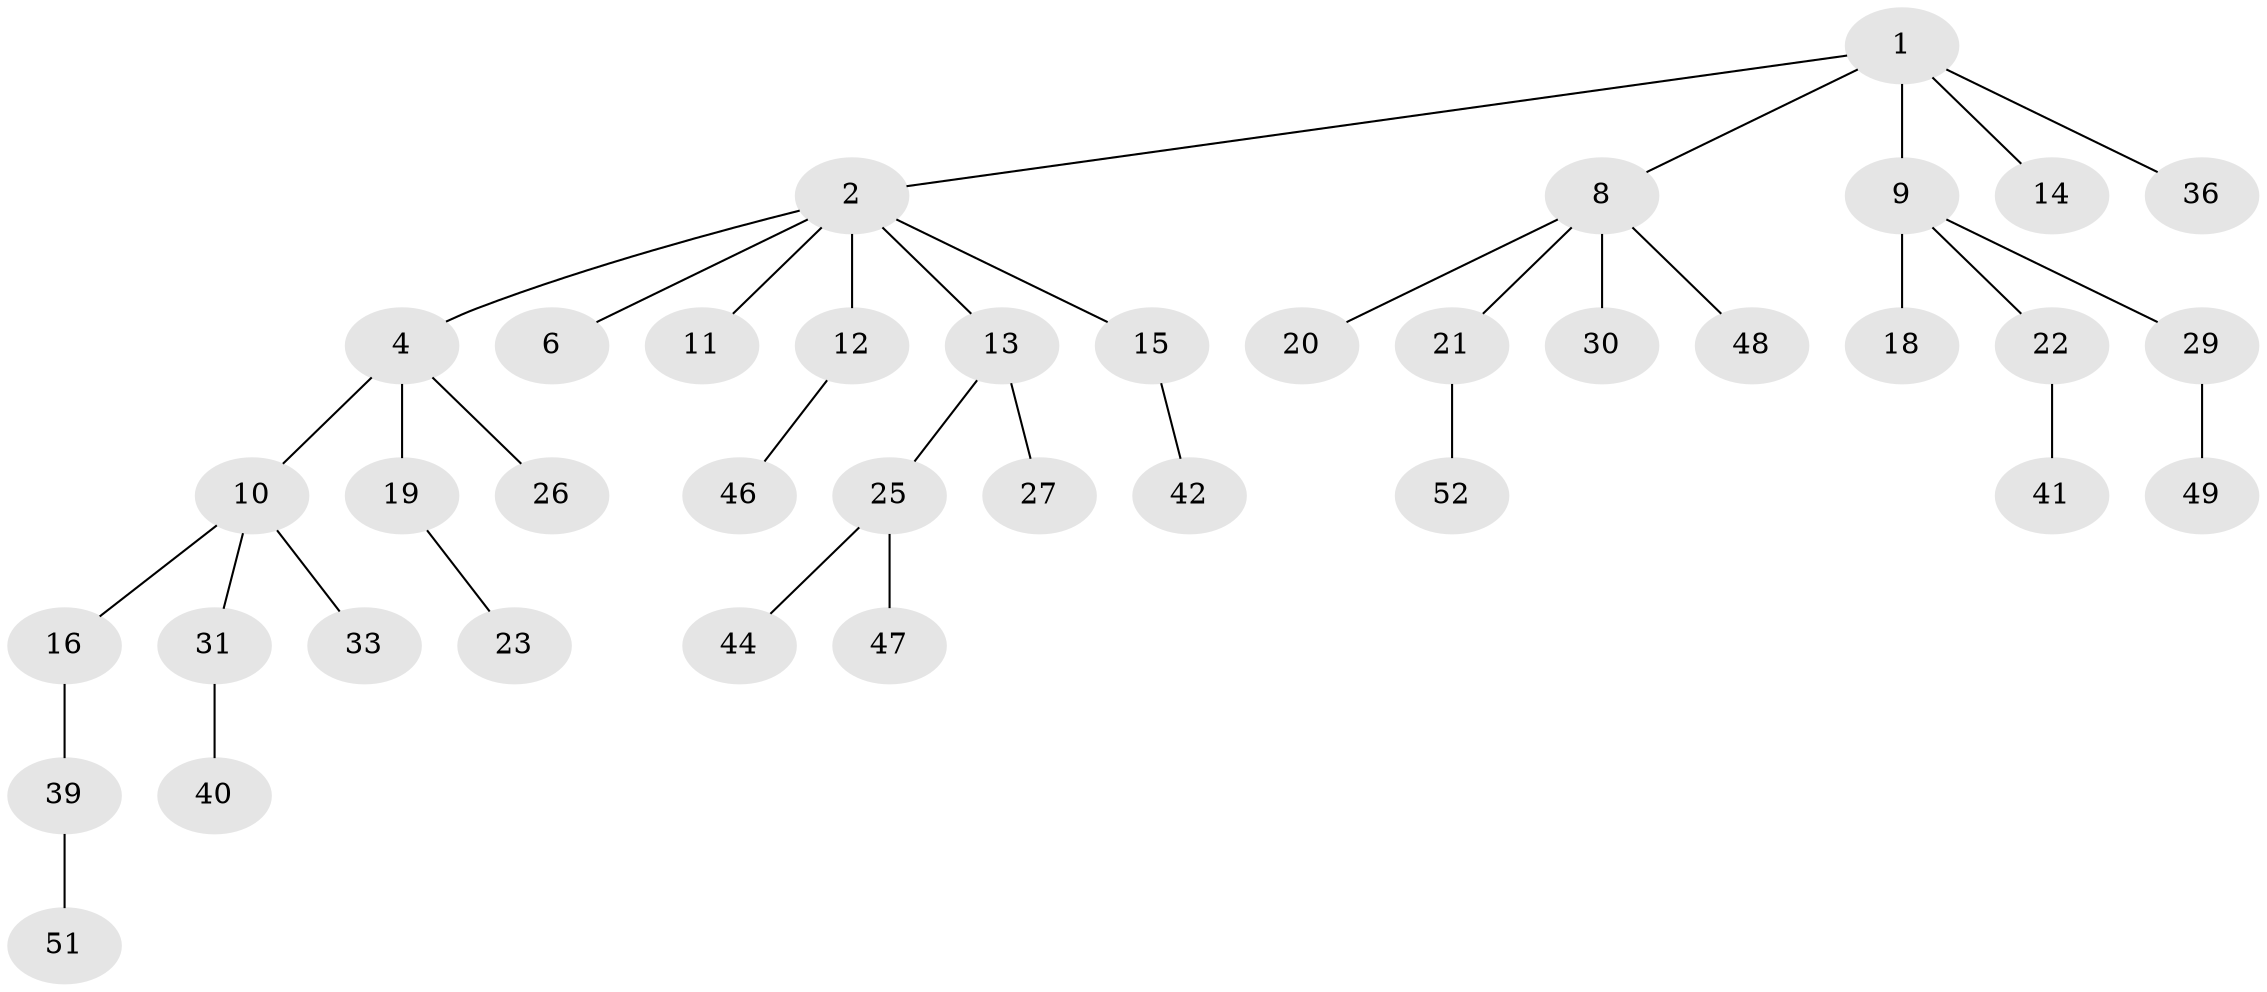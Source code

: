 // original degree distribution, {3: 0.12727272727272726, 8: 0.01818181818181818, 4: 0.09090909090909091, 1: 0.5272727272727272, 2: 0.21818181818181817, 6: 0.01818181818181818}
// Generated by graph-tools (version 1.1) at 2025/11/02/27/25 16:11:29]
// undirected, 38 vertices, 37 edges
graph export_dot {
graph [start="1"]
  node [color=gray90,style=filled];
  1 [super="+3"];
  2 [super="+5"];
  4 [super="+7"];
  6;
  8 [super="+17"];
  9 [super="+24"];
  10;
  11 [super="+55"];
  12;
  13 [super="+38"];
  14 [super="+28"];
  15;
  16 [super="+54"];
  18;
  19;
  20;
  21 [super="+43"];
  22;
  23;
  25 [super="+32"];
  26;
  27;
  29 [super="+34"];
  30;
  31 [super="+35"];
  33 [super="+37"];
  36 [super="+53"];
  39 [super="+50"];
  40 [super="+45"];
  41;
  42;
  44;
  46;
  47;
  48;
  49;
  51;
  52;
  1 -- 2;
  1 -- 36;
  1 -- 8;
  1 -- 9;
  1 -- 14;
  2 -- 4;
  2 -- 6;
  2 -- 11;
  2 -- 12;
  2 -- 13;
  2 -- 15;
  4 -- 19;
  4 -- 26;
  4 -- 10;
  8 -- 20;
  8 -- 21;
  8 -- 30;
  8 -- 48;
  9 -- 18;
  9 -- 22;
  9 -- 29;
  10 -- 16;
  10 -- 31;
  10 -- 33;
  12 -- 46;
  13 -- 25;
  13 -- 27;
  15 -- 42;
  16 -- 39;
  19 -- 23;
  21 -- 52;
  22 -- 41;
  25 -- 44;
  25 -- 47;
  29 -- 49;
  31 -- 40;
  39 -- 51;
}
